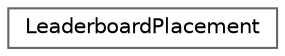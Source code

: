 digraph "Graphical Class Hierarchy"
{
 // LATEX_PDF_SIZE
  bgcolor="transparent";
  edge [fontname=Helvetica,fontsize=10,labelfontname=Helvetica,labelfontsize=10];
  node [fontname=Helvetica,fontsize=10,shape=box,height=0.2,width=0.4];
  rankdir="LR";
  Node0 [id="Node000000",label="LeaderboardPlacement",height=0.2,width=0.4,color="grey40", fillcolor="white", style="filled",URL="$struct_leaderboard_placement.html",tooltip=" "];
}
